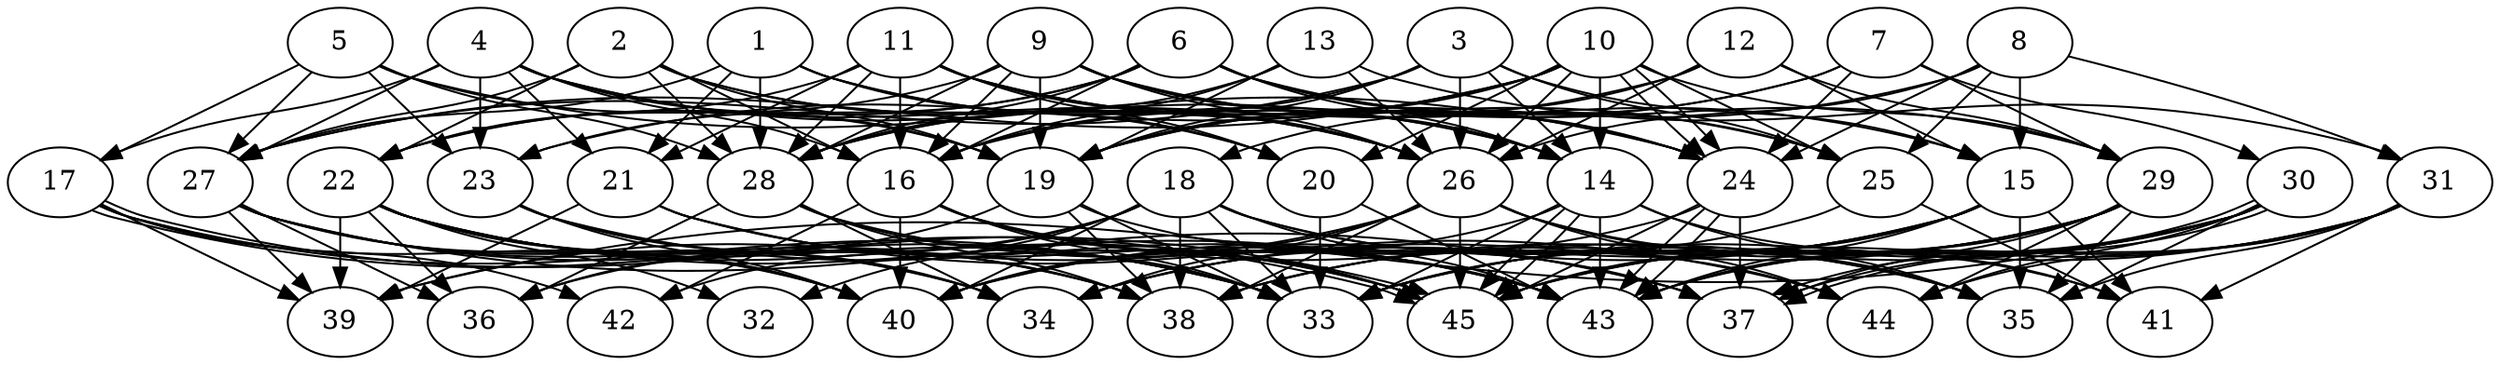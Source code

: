 // DAG automatically generated by daggen at Thu Oct  3 14:07:24 2019
// ./daggen --dot -n 45 --ccr 0.4 --fat 0.7 --regular 0.5 --density 0.7 --mindata 5242880 --maxdata 52428800 
digraph G {
  1 [size="113231360", alpha="0.20", expect_size="45292544"] 
  1 -> 14 [size ="45292544"]
  1 -> 20 [size ="45292544"]
  1 -> 21 [size ="45292544"]
  1 -> 26 [size ="45292544"]
  1 -> 27 [size ="45292544"]
  1 -> 28 [size ="45292544"]
  2 [size="68769280", alpha="0.11", expect_size="27507712"] 
  2 -> 16 [size ="27507712"]
  2 -> 19 [size ="27507712"]
  2 -> 20 [size ="27507712"]
  2 -> 22 [size ="27507712"]
  2 -> 26 [size ="27507712"]
  2 -> 27 [size ="27507712"]
  2 -> 28 [size ="27507712"]
  3 [size="27374080", alpha="0.20", expect_size="10949632"] 
  3 -> 14 [size ="10949632"]
  3 -> 15 [size ="10949632"]
  3 -> 16 [size ="10949632"]
  3 -> 19 [size ="10949632"]
  3 -> 25 [size ="10949632"]
  3 -> 26 [size ="10949632"]
  3 -> 27 [size ="10949632"]
  4 [size="86031360", alpha="0.16", expect_size="34412544"] 
  4 -> 14 [size ="34412544"]
  4 -> 16 [size ="34412544"]
  4 -> 17 [size ="34412544"]
  4 -> 19 [size ="34412544"]
  4 -> 21 [size ="34412544"]
  4 -> 23 [size ="34412544"]
  4 -> 26 [size ="34412544"]
  4 -> 27 [size ="34412544"]
  5 [size="76026880", alpha="0.03", expect_size="30410752"] 
  5 -> 17 [size ="30410752"]
  5 -> 19 [size ="30410752"]
  5 -> 23 [size ="30410752"]
  5 -> 24 [size ="30410752"]
  5 -> 27 [size ="30410752"]
  5 -> 28 [size ="30410752"]
  6 [size="93785600", alpha="0.20", expect_size="37514240"] 
  6 -> 14 [size ="37514240"]
  6 -> 16 [size ="37514240"]
  6 -> 22 [size ="37514240"]
  6 -> 23 [size ="37514240"]
  6 -> 24 [size ="37514240"]
  6 -> 25 [size ="37514240"]
  6 -> 28 [size ="37514240"]
  6 -> 29 [size ="37514240"]
  7 [size="79257600", alpha="0.18", expect_size="31703040"] 
  7 -> 16 [size ="31703040"]
  7 -> 19 [size ="31703040"]
  7 -> 24 [size ="31703040"]
  7 -> 29 [size ="31703040"]
  7 -> 30 [size ="31703040"]
  8 [size="26536960", alpha="0.13", expect_size="10614784"] 
  8 -> 15 [size ="10614784"]
  8 -> 19 [size ="10614784"]
  8 -> 24 [size ="10614784"]
  8 -> 25 [size ="10614784"]
  8 -> 26 [size ="10614784"]
  8 -> 31 [size ="10614784"]
  9 [size="104220160", alpha="0.17", expect_size="41688064"] 
  9 -> 14 [size ="41688064"]
  9 -> 15 [size ="41688064"]
  9 -> 16 [size ="41688064"]
  9 -> 19 [size ="41688064"]
  9 -> 22 [size ="41688064"]
  9 -> 24 [size ="41688064"]
  9 -> 26 [size ="41688064"]
  9 -> 28 [size ="41688064"]
  10 [size="40977920", alpha="0.13", expect_size="16391168"] 
  10 -> 14 [size ="16391168"]
  10 -> 19 [size ="16391168"]
  10 -> 20 [size ="16391168"]
  10 -> 23 [size ="16391168"]
  10 -> 24 [size ="16391168"]
  10 -> 24 [size ="16391168"]
  10 -> 25 [size ="16391168"]
  10 -> 26 [size ="16391168"]
  10 -> 27 [size ="16391168"]
  10 -> 28 [size ="16391168"]
  10 -> 29 [size ="16391168"]
  11 [size="119375360", alpha="0.12", expect_size="47750144"] 
  11 -> 16 [size ="47750144"]
  11 -> 20 [size ="47750144"]
  11 -> 21 [size ="47750144"]
  11 -> 22 [size ="47750144"]
  11 -> 24 [size ="47750144"]
  11 -> 25 [size ="47750144"]
  11 -> 26 [size ="47750144"]
  11 -> 28 [size ="47750144"]
  12 [size="116748800", alpha="0.18", expect_size="46699520"] 
  12 -> 15 [size ="46699520"]
  12 -> 18 [size ="46699520"]
  12 -> 26 [size ="46699520"]
  12 -> 28 [size ="46699520"]
  12 -> 29 [size ="46699520"]
  13 [size="63088640", alpha="0.20", expect_size="25235456"] 
  13 -> 16 [size ="25235456"]
  13 -> 19 [size ="25235456"]
  13 -> 26 [size ="25235456"]
  13 -> 28 [size ="25235456"]
  13 -> 31 [size ="25235456"]
  14 [size="60211200", alpha="0.01", expect_size="24084480"] 
  14 -> 33 [size ="24084480"]
  14 -> 35 [size ="24084480"]
  14 -> 40 [size ="24084480"]
  14 -> 41 [size ="24084480"]
  14 -> 43 [size ="24084480"]
  14 -> 45 [size ="24084480"]
  14 -> 45 [size ="24084480"]
  15 [size="36413440", alpha="0.08", expect_size="14565376"] 
  15 -> 33 [size ="14565376"]
  15 -> 34 [size ="14565376"]
  15 -> 35 [size ="14565376"]
  15 -> 38 [size ="14565376"]
  15 -> 40 [size ="14565376"]
  15 -> 41 [size ="14565376"]
  15 -> 43 [size ="14565376"]
  15 -> 45 [size ="14565376"]
  16 [size="55549440", alpha="0.17", expect_size="22219776"] 
  16 -> 33 [size ="22219776"]
  16 -> 35 [size ="22219776"]
  16 -> 40 [size ="22219776"]
  16 -> 42 [size ="22219776"]
  16 -> 43 [size ="22219776"]
  16 -> 45 [size ="22219776"]
  17 [size="55493120", alpha="0.12", expect_size="22197248"] 
  17 -> 33 [size ="22197248"]
  17 -> 39 [size ="22197248"]
  17 -> 40 [size ="22197248"]
  17 -> 42 [size ="22197248"]
  17 -> 45 [size ="22197248"]
  17 -> 45 [size ="22197248"]
  18 [size="46428160", alpha="0.13", expect_size="18571264"] 
  18 -> 32 [size ="18571264"]
  18 -> 33 [size ="18571264"]
  18 -> 35 [size ="18571264"]
  18 -> 36 [size ="18571264"]
  18 -> 38 [size ="18571264"]
  18 -> 40 [size ="18571264"]
  18 -> 42 [size ="18571264"]
  18 -> 43 [size ="18571264"]
  18 -> 44 [size ="18571264"]
  19 [size="124605440", alpha="0.04", expect_size="49842176"] 
  19 -> 33 [size ="49842176"]
  19 -> 36 [size ="49842176"]
  19 -> 37 [size ="49842176"]
  19 -> 38 [size ="49842176"]
  20 [size="104714240", alpha="0.03", expect_size="41885696"] 
  20 -> 33 [size ="41885696"]
  20 -> 43 [size ="41885696"]
  21 [size="61012480", alpha="0.19", expect_size="24404992"] 
  21 -> 39 [size ="24404992"]
  21 -> 43 [size ="24404992"]
  21 -> 44 [size ="24404992"]
  21 -> 45 [size ="24404992"]
  22 [size="129318400", alpha="0.05", expect_size="51727360"] 
  22 -> 32 [size ="51727360"]
  22 -> 33 [size ="51727360"]
  22 -> 34 [size ="51727360"]
  22 -> 36 [size ="51727360"]
  22 -> 38 [size ="51727360"]
  22 -> 39 [size ="51727360"]
  22 -> 40 [size ="51727360"]
  22 -> 43 [size ="51727360"]
  22 -> 45 [size ="51727360"]
  23 [size="119987200", alpha="0.13", expect_size="47994880"] 
  23 -> 34 [size ="47994880"]
  23 -> 38 [size ="47994880"]
  23 -> 40 [size ="47994880"]
  23 -> 43 [size ="47994880"]
  24 [size="119641600", alpha="0.14", expect_size="47856640"] 
  24 -> 37 [size ="47856640"]
  24 -> 40 [size ="47856640"]
  24 -> 43 [size ="47856640"]
  24 -> 43 [size ="47856640"]
  24 -> 45 [size ="47856640"]
  25 [size="127723520", alpha="0.05", expect_size="51089408"] 
  25 -> 34 [size ="51089408"]
  25 -> 41 [size ="51089408"]
  26 [size="58380800", alpha="0.10", expect_size="23352320"] 
  26 -> 34 [size ="23352320"]
  26 -> 35 [size ="23352320"]
  26 -> 38 [size ="23352320"]
  26 -> 39 [size ="23352320"]
  26 -> 40 [size ="23352320"]
  26 -> 41 [size ="23352320"]
  26 -> 44 [size ="23352320"]
  26 -> 45 [size ="23352320"]
  27 [size="39802880", alpha="0.06", expect_size="15921152"] 
  27 -> 33 [size ="15921152"]
  27 -> 34 [size ="15921152"]
  27 -> 36 [size ="15921152"]
  27 -> 37 [size ="15921152"]
  27 -> 38 [size ="15921152"]
  27 -> 39 [size ="15921152"]
  27 -> 40 [size ="15921152"]
  28 [size="109265920", alpha="0.04", expect_size="43706368"] 
  28 -> 33 [size ="43706368"]
  28 -> 34 [size ="43706368"]
  28 -> 36 [size ="43706368"]
  28 -> 37 [size ="43706368"]
  28 -> 38 [size ="43706368"]
  29 [size="70210560", alpha="0.18", expect_size="28084224"] 
  29 -> 33 [size ="28084224"]
  29 -> 34 [size ="28084224"]
  29 -> 35 [size ="28084224"]
  29 -> 37 [size ="28084224"]
  29 -> 38 [size ="28084224"]
  29 -> 43 [size ="28084224"]
  29 -> 44 [size ="28084224"]
  29 -> 45 [size ="28084224"]
  30 [size="92477440", alpha="0.16", expect_size="36990976"] 
  30 -> 33 [size ="36990976"]
  30 -> 35 [size ="36990976"]
  30 -> 37 [size ="36990976"]
  30 -> 37 [size ="36990976"]
  30 -> 38 [size ="36990976"]
  30 -> 39 [size ="36990976"]
  30 -> 43 [size ="36990976"]
  30 -> 44 [size ="36990976"]
  30 -> 45 [size ="36990976"]
  31 [size="110640640", alpha="0.13", expect_size="44256256"] 
  31 -> 33 [size ="44256256"]
  31 -> 35 [size ="44256256"]
  31 -> 37 [size ="44256256"]
  31 -> 41 [size ="44256256"]
  31 -> 43 [size ="44256256"]
  31 -> 44 [size ="44256256"]
  31 -> 45 [size ="44256256"]
  32 [size="106862080", alpha="0.07", expect_size="42744832"] 
  33 [size="18841600", alpha="0.10", expect_size="7536640"] 
  34 [size="96775680", alpha="0.00", expect_size="38710272"] 
  35 [size="59699200", alpha="0.15", expect_size="23879680"] 
  36 [size="88494080", alpha="0.16", expect_size="35397632"] 
  37 [size="27911680", alpha="0.05", expect_size="11164672"] 
  38 [size="62072320", alpha="0.20", expect_size="24828928"] 
  39 [size="86438400", alpha="0.13", expect_size="34575360"] 
  40 [size="74160640", alpha="0.02", expect_size="29664256"] 
  41 [size="53109760", alpha="0.19", expect_size="21243904"] 
  42 [size="129559040", alpha="0.16", expect_size="51823616"] 
  43 [size="53248000", alpha="0.11", expect_size="21299200"] 
  44 [size="110097920", alpha="0.04", expect_size="44039168"] 
  45 [size="111278080", alpha="0.17", expect_size="44511232"] 
}
